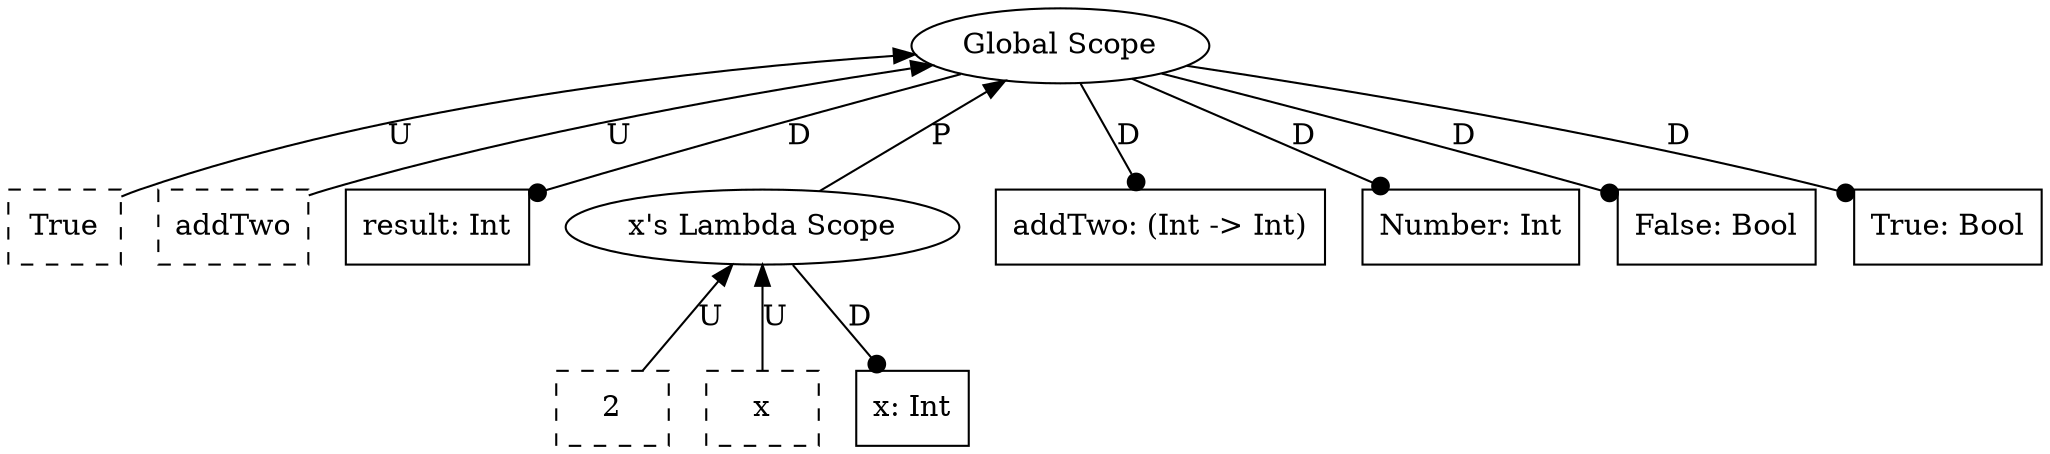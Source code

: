 graph {
    11 [label=True
       ,shape=box
       ,style=dashed];
    10 [label=addTwo
       ,shape=box
       ,style=dashed];
    9 [label="result: Int"
      ,shape=box];
    8 [label=2
      ,shape=box
      ,style=dashed];
    7 [label=x
      ,shape=box
      ,style=dashed];
    6 [label="x: Int",shape=box];
    5 [label="x's Lambda Scope"
      ,shape=ellipse];
    4 [label="addTwo: (Int -> Int)"
      ,shape=box];
    3 [label="Number: Int"
      ,shape=box];
    2 [label="False: Bool"
      ,shape=box];
    1 [label="True: Bool"
      ,shape=box];
    0 [label="Global Scope"
      ,shape=ellipse];
    0 -- 11 [label=U,dir=back];
    0 -- 10 [label=U,dir=back];
    0 -- 9 [label=D
           ,dir=forward
           ,arrowhead=dot];
    5 -- 8 [label=U,dir=back];
    5 -- 7 [label=U,dir=back];
    5 -- 6 [label=D
           ,dir=forward
           ,arrowhead=dot];
    0 -- 5 [label=P,dir=back];
    0 -- 4 [label=D
           ,dir=forward
           ,arrowhead=dot];
    0 -- 3 [label=D
           ,dir=forward
           ,arrowhead=dot];
    0 -- 2 [label=D
           ,dir=forward
           ,arrowhead=dot];
    0 -- 1 [label=D
           ,dir=forward
           ,arrowhead=dot];
}
